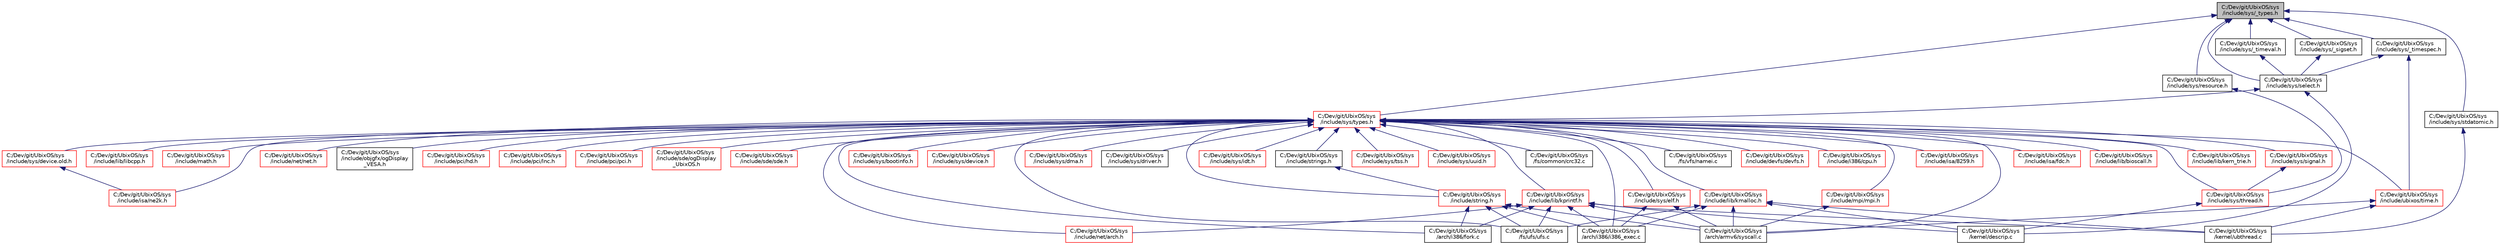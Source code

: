 digraph "C:/Dev/git/UbixOS/sys/include/sys/_types.h"
{
 // LATEX_PDF_SIZE
  edge [fontname="Helvetica",fontsize="10",labelfontname="Helvetica",labelfontsize="10"];
  node [fontname="Helvetica",fontsize="10",shape=record];
  Node1 [label="C:/Dev/git/UbixOS/sys\l/include/sys/_types.h",height=0.2,width=0.4,color="black", fillcolor="grey75", style="filled", fontcolor="black",tooltip=" "];
  Node1 -> Node2 [dir="back",color="midnightblue",fontsize="10",style="solid",fontname="Helvetica"];
  Node2 [label="C:/Dev/git/UbixOS/sys\l/include/sys/_sigset.h",height=0.2,width=0.4,color="black", fillcolor="white", style="filled",URL="$__sigset_8h.html",tooltip=" "];
  Node2 -> Node3 [dir="back",color="midnightblue",fontsize="10",style="solid",fontname="Helvetica"];
  Node3 [label="C:/Dev/git/UbixOS/sys\l/include/sys/select.h",height=0.2,width=0.4,color="black", fillcolor="white", style="filled",URL="$select_8h.html",tooltip=" "];
  Node3 -> Node4 [dir="back",color="midnightblue",fontsize="10",style="solid",fontname="Helvetica"];
  Node4 [label="C:/Dev/git/UbixOS/sys\l/include/sys/types.h",height=0.2,width=0.4,color="red", fillcolor="white", style="filled",URL="$include_2sys_2types_8h.html",tooltip=" "];
  Node4 -> Node5 [dir="back",color="midnightblue",fontsize="10",style="solid",fontname="Helvetica"];
  Node5 [label="C:/Dev/git/UbixOS/sys\l/arch/armv6/syscall.c",height=0.2,width=0.4,color="black", fillcolor="white", style="filled",URL="$arch_2armv6_2syscall_8c.html",tooltip=" "];
  Node4 -> Node6 [dir="back",color="midnightblue",fontsize="10",style="solid",fontname="Helvetica"];
  Node6 [label="C:/Dev/git/UbixOS/sys\l/arch/i386/fork.c",height=0.2,width=0.4,color="black", fillcolor="white", style="filled",URL="$i386_2fork_8c.html",tooltip=" "];
  Node4 -> Node7 [dir="back",color="midnightblue",fontsize="10",style="solid",fontname="Helvetica"];
  Node7 [label="C:/Dev/git/UbixOS/sys\l/arch/i386/i386_exec.c",height=0.2,width=0.4,color="black", fillcolor="white", style="filled",URL="$i386__exec_8c.html",tooltip=" "];
  Node4 -> Node8 [dir="back",color="midnightblue",fontsize="10",style="solid",fontname="Helvetica"];
  Node8 [label="C:/Dev/git/UbixOS/sys\l/fs/common/crc32.c",height=0.2,width=0.4,color="black", fillcolor="white", style="filled",URL="$crc32_8c.html",tooltip=" "];
  Node4 -> Node9 [dir="back",color="midnightblue",fontsize="10",style="solid",fontname="Helvetica"];
  Node9 [label="C:/Dev/git/UbixOS/sys\l/fs/ufs/ufs.c",height=0.2,width=0.4,color="black", fillcolor="white", style="filled",URL="$ufs_8c.html",tooltip=" "];
  Node4 -> Node10 [dir="back",color="midnightblue",fontsize="10",style="solid",fontname="Helvetica"];
  Node10 [label="C:/Dev/git/UbixOS/sys\l/fs/vfs/namei.c",height=0.2,width=0.4,color="black", fillcolor="white", style="filled",URL="$namei_8c.html",tooltip=" "];
  Node4 -> Node11 [dir="back",color="midnightblue",fontsize="10",style="solid",fontname="Helvetica"];
  Node11 [label="C:/Dev/git/UbixOS/sys\l/include/devfs/devfs.h",height=0.2,width=0.4,color="red", fillcolor="white", style="filled",URL="$devfs_8h.html",tooltip=" "];
  Node4 -> Node17 [dir="back",color="midnightblue",fontsize="10",style="solid",fontname="Helvetica"];
  Node17 [label="C:/Dev/git/UbixOS/sys\l/include/i386/cpu.h",height=0.2,width=0.4,color="red", fillcolor="white", style="filled",URL="$i386_2cpu_8h.html",tooltip=" "];
  Node4 -> Node144 [dir="back",color="midnightblue",fontsize="10",style="solid",fontname="Helvetica"];
  Node144 [label="C:/Dev/git/UbixOS/sys\l/include/isa/8259.h",height=0.2,width=0.4,color="red", fillcolor="white", style="filled",URL="$8259_8h.html",tooltip=" "];
  Node4 -> Node150 [dir="back",color="midnightblue",fontsize="10",style="solid",fontname="Helvetica"];
  Node150 [label="C:/Dev/git/UbixOS/sys\l/include/isa/fdc.h",height=0.2,width=0.4,color="red", fillcolor="white", style="filled",URL="$fdc_8h.html",tooltip=" "];
  Node4 -> Node151 [dir="back",color="midnightblue",fontsize="10",style="solid",fontname="Helvetica"];
  Node151 [label="C:/Dev/git/UbixOS/sys\l/include/isa/ne2k.h",height=0.2,width=0.4,color="red", fillcolor="white", style="filled",URL="$ne2k_8h.html",tooltip=" "];
  Node4 -> Node152 [dir="back",color="midnightblue",fontsize="10",style="solid",fontname="Helvetica"];
  Node152 [label="C:/Dev/git/UbixOS/sys\l/include/lib/bioscall.h",height=0.2,width=0.4,color="red", fillcolor="white", style="filled",URL="$bioscall_8h.html",tooltip=" "];
  Node4 -> Node153 [dir="back",color="midnightblue",fontsize="10",style="solid",fontname="Helvetica"];
  Node153 [label="C:/Dev/git/UbixOS/sys\l/include/lib/kern_trie.h",height=0.2,width=0.4,color="red", fillcolor="white", style="filled",URL="$kern__trie_8h.html",tooltip=" "];
  Node4 -> Node155 [dir="back",color="midnightblue",fontsize="10",style="solid",fontname="Helvetica"];
  Node155 [label="C:/Dev/git/UbixOS/sys\l/include/lib/kmalloc.h",height=0.2,width=0.4,color="red", fillcolor="white", style="filled",URL="$kmalloc_8h.html",tooltip=" "];
  Node155 -> Node5 [dir="back",color="midnightblue",fontsize="10",style="solid",fontname="Helvetica"];
  Node155 -> Node7 [dir="back",color="midnightblue",fontsize="10",style="solid",fontname="Helvetica"];
  Node155 -> Node9 [dir="back",color="midnightblue",fontsize="10",style="solid",fontname="Helvetica"];
  Node155 -> Node28 [dir="back",color="midnightblue",fontsize="10",style="solid",fontname="Helvetica"];
  Node28 [label="C:/Dev/git/UbixOS/sys\l/kernel/descrip.c",height=0.2,width=0.4,color="black", fillcolor="white", style="filled",URL="$descrip_8c.html",tooltip=" "];
  Node155 -> Node77 [dir="back",color="midnightblue",fontsize="10",style="solid",fontname="Helvetica"];
  Node77 [label="C:/Dev/git/UbixOS/sys\l/kernel/ubthread.c",height=0.2,width=0.4,color="black", fillcolor="white", style="filled",URL="$ubthread_8c.html",tooltip=" "];
  Node4 -> Node160 [dir="back",color="midnightblue",fontsize="10",style="solid",fontname="Helvetica"];
  Node160 [label="C:/Dev/git/UbixOS/sys\l/include/lib/kprintf.h",height=0.2,width=0.4,color="red", fillcolor="white", style="filled",URL="$kprintf_8h.html",tooltip=" "];
  Node160 -> Node5 [dir="back",color="midnightblue",fontsize="10",style="solid",fontname="Helvetica"];
  Node160 -> Node6 [dir="back",color="midnightblue",fontsize="10",style="solid",fontname="Helvetica"];
  Node160 -> Node7 [dir="back",color="midnightblue",fontsize="10",style="solid",fontname="Helvetica"];
  Node160 -> Node9 [dir="back",color="midnightblue",fontsize="10",style="solid",fontname="Helvetica"];
  Node160 -> Node161 [dir="back",color="midnightblue",fontsize="10",style="solid",fontname="Helvetica"];
  Node161 [label="C:/Dev/git/UbixOS/sys\l/include/net/arch.h",height=0.2,width=0.4,color="red", fillcolor="white", style="filled",URL="$arch_8h.html",tooltip=" "];
  Node160 -> Node28 [dir="back",color="midnightblue",fontsize="10",style="solid",fontname="Helvetica"];
  Node160 -> Node77 [dir="back",color="midnightblue",fontsize="10",style="solid",fontname="Helvetica"];
  Node4 -> Node294 [dir="back",color="midnightblue",fontsize="10",style="solid",fontname="Helvetica"];
  Node294 [label="C:/Dev/git/UbixOS/sys\l/include/lib/libcpp.h",height=0.2,width=0.4,color="red", fillcolor="white", style="filled",URL="$libcpp_8h.html",tooltip=" "];
  Node4 -> Node295 [dir="back",color="midnightblue",fontsize="10",style="solid",fontname="Helvetica"];
  Node295 [label="C:/Dev/git/UbixOS/sys\l/include/math.h",height=0.2,width=0.4,color="red", fillcolor="white", style="filled",URL="$math_8h.html",tooltip=" "];
  Node4 -> Node108 [dir="back",color="midnightblue",fontsize="10",style="solid",fontname="Helvetica"];
  Node108 [label="C:/Dev/git/UbixOS/sys\l/include/mpi/mpi.h",height=0.2,width=0.4,color="red", fillcolor="white", style="filled",URL="$mpi_8h.html",tooltip=" "];
  Node108 -> Node5 [dir="back",color="midnightblue",fontsize="10",style="solid",fontname="Helvetica"];
  Node4 -> Node161 [dir="back",color="midnightblue",fontsize="10",style="solid",fontname="Helvetica"];
  Node4 -> Node181 [dir="back",color="midnightblue",fontsize="10",style="solid",fontname="Helvetica"];
  Node181 [label="C:/Dev/git/UbixOS/sys\l/include/net/net.h",height=0.2,width=0.4,color="red", fillcolor="white", style="filled",URL="$net_8h.html",tooltip=" "];
  Node4 -> Node298 [dir="back",color="midnightblue",fontsize="10",style="solid",fontname="Helvetica"];
  Node298 [label="C:/Dev/git/UbixOS/sys\l/include/objgfx/ogDisplay\l_VESA.h",height=0.2,width=0.4,color="black", fillcolor="white", style="filled",URL="$ogDisplay__VESA_8h.html",tooltip=" "];
  Node4 -> Node67 [dir="back",color="midnightblue",fontsize="10",style="solid",fontname="Helvetica"];
  Node67 [label="C:/Dev/git/UbixOS/sys\l/include/pci/hd.h",height=0.2,width=0.4,color="red", fillcolor="white", style="filled",URL="$hd_8h.html",tooltip=" "];
  Node4 -> Node299 [dir="back",color="midnightblue",fontsize="10",style="solid",fontname="Helvetica"];
  Node299 [label="C:/Dev/git/UbixOS/sys\l/include/pci/lnc.h",height=0.2,width=0.4,color="red", fillcolor="white", style="filled",URL="$lnc_8h.html",tooltip=" "];
  Node4 -> Node300 [dir="back",color="midnightblue",fontsize="10",style="solid",fontname="Helvetica"];
  Node300 [label="C:/Dev/git/UbixOS/sys\l/include/pci/pci.h",height=0.2,width=0.4,color="red", fillcolor="white", style="filled",URL="$pci_8h.html",tooltip=" "];
  Node4 -> Node301 [dir="back",color="midnightblue",fontsize="10",style="solid",fontname="Helvetica"];
  Node301 [label="C:/Dev/git/UbixOS/sys\l/include/sde/ogDisplay\l_UbixOS.h",height=0.2,width=0.4,color="red", fillcolor="white", style="filled",URL="$ogDisplay__UbixOS_8h.html",tooltip=" "];
  Node4 -> Node45 [dir="back",color="midnightblue",fontsize="10",style="solid",fontname="Helvetica"];
  Node45 [label="C:/Dev/git/UbixOS/sys\l/include/sde/sde.h",height=0.2,width=0.4,color="red", fillcolor="white", style="filled",URL="$sde_8h.html",tooltip=" "];
  Node4 -> Node302 [dir="back",color="midnightblue",fontsize="10",style="solid",fontname="Helvetica"];
  Node302 [label="C:/Dev/git/UbixOS/sys\l/include/string.h",height=0.2,width=0.4,color="red", fillcolor="white", style="filled",URL="$string_8h.html",tooltip=" "];
  Node302 -> Node5 [dir="back",color="midnightblue",fontsize="10",style="solid",fontname="Helvetica"];
  Node302 -> Node6 [dir="back",color="midnightblue",fontsize="10",style="solid",fontname="Helvetica"];
  Node302 -> Node7 [dir="back",color="midnightblue",fontsize="10",style="solid",fontname="Helvetica"];
  Node302 -> Node9 [dir="back",color="midnightblue",fontsize="10",style="solid",fontname="Helvetica"];
  Node4 -> Node316 [dir="back",color="midnightblue",fontsize="10",style="solid",fontname="Helvetica"];
  Node316 [label="C:/Dev/git/UbixOS/sys\l/include/strings.h",height=0.2,width=0.4,color="black", fillcolor="white", style="filled",URL="$strings_8h.html",tooltip=" "];
  Node316 -> Node302 [dir="back",color="midnightblue",fontsize="10",style="solid",fontname="Helvetica"];
  Node4 -> Node317 [dir="back",color="midnightblue",fontsize="10",style="solid",fontname="Helvetica"];
  Node317 [label="C:/Dev/git/UbixOS/sys\l/include/sys/bootinfo.h",height=0.2,width=0.4,color="red", fillcolor="white", style="filled",URL="$bootinfo_8h.html",tooltip=" "];
  Node4 -> Node318 [dir="back",color="midnightblue",fontsize="10",style="solid",fontname="Helvetica"];
  Node318 [label="C:/Dev/git/UbixOS/sys\l/include/sys/device.h",height=0.2,width=0.4,color="red", fillcolor="white", style="filled",URL="$include_2sys_2device_8h.html",tooltip=" "];
  Node4 -> Node321 [dir="back",color="midnightblue",fontsize="10",style="solid",fontname="Helvetica"];
  Node321 [label="C:/Dev/git/UbixOS/sys\l/include/sys/device.old.h",height=0.2,width=0.4,color="red", fillcolor="white", style="filled",URL="$device_8old_8h.html",tooltip=" "];
  Node321 -> Node151 [dir="back",color="midnightblue",fontsize="10",style="solid",fontname="Helvetica"];
  Node4 -> Node322 [dir="back",color="midnightblue",fontsize="10",style="solid",fontname="Helvetica"];
  Node322 [label="C:/Dev/git/UbixOS/sys\l/include/sys/dma.h",height=0.2,width=0.4,color="red", fillcolor="white", style="filled",URL="$dma_8h.html",tooltip=" "];
  Node4 -> Node324 [dir="back",color="midnightblue",fontsize="10",style="solid",fontname="Helvetica"];
  Node324 [label="C:/Dev/git/UbixOS/sys\l/include/sys/driver.h",height=0.2,width=0.4,color="black", fillcolor="white", style="filled",URL="$driver_8h.html",tooltip=" "];
  Node4 -> Node134 [dir="back",color="midnightblue",fontsize="10",style="solid",fontname="Helvetica"];
  Node134 [label="C:/Dev/git/UbixOS/sys\l/include/sys/elf.h",height=0.2,width=0.4,color="red", fillcolor="white", style="filled",URL="$sys_2elf_8h.html",tooltip=" "];
  Node134 -> Node5 [dir="back",color="midnightblue",fontsize="10",style="solid",fontname="Helvetica"];
  Node134 -> Node7 [dir="back",color="midnightblue",fontsize="10",style="solid",fontname="Helvetica"];
  Node4 -> Node325 [dir="back",color="midnightblue",fontsize="10",style="solid",fontname="Helvetica"];
  Node325 [label="C:/Dev/git/UbixOS/sys\l/include/sys/idt.h",height=0.2,width=0.4,color="red", fillcolor="white", style="filled",URL="$idt_8h.html",tooltip=" "];
  Node4 -> Node326 [dir="back",color="midnightblue",fontsize="10",style="solid",fontname="Helvetica"];
  Node326 [label="C:/Dev/git/UbixOS/sys\l/include/sys/signal.h",height=0.2,width=0.4,color="red", fillcolor="white", style="filled",URL="$sys_2signal_8h.html",tooltip=" "];
  Node326 -> Node21 [dir="back",color="midnightblue",fontsize="10",style="solid",fontname="Helvetica"];
  Node21 [label="C:/Dev/git/UbixOS/sys\l/include/sys/thread.h",height=0.2,width=0.4,color="red", fillcolor="white", style="filled",URL="$thread_8h.html",tooltip=" "];
  Node21 -> Node28 [dir="back",color="midnightblue",fontsize="10",style="solid",fontname="Helvetica"];
  Node4 -> Node21 [dir="back",color="midnightblue",fontsize="10",style="solid",fontname="Helvetica"];
  Node4 -> Node327 [dir="back",color="midnightblue",fontsize="10",style="solid",fontname="Helvetica"];
  Node327 [label="C:/Dev/git/UbixOS/sys\l/include/sys/tss.h",height=0.2,width=0.4,color="red", fillcolor="white", style="filled",URL="$tss_8h.html",tooltip=" "];
  Node4 -> Node328 [dir="back",color="midnightblue",fontsize="10",style="solid",fontname="Helvetica"];
  Node328 [label="C:/Dev/git/UbixOS/sys\l/include/sys/uuid.h",height=0.2,width=0.4,color="red", fillcolor="white", style="filled",URL="$uuid_8h.html",tooltip=" "];
  Node4 -> Node337 [dir="back",color="midnightblue",fontsize="10",style="solid",fontname="Helvetica"];
  Node337 [label="C:/Dev/git/UbixOS/sys\l/include/ubixos/time.h",height=0.2,width=0.4,color="red", fillcolor="white", style="filled",URL="$time_8h.html",tooltip=" "];
  Node337 -> Node5 [dir="back",color="midnightblue",fontsize="10",style="solid",fontname="Helvetica"];
  Node337 -> Node77 [dir="back",color="midnightblue",fontsize="10",style="solid",fontname="Helvetica"];
  Node3 -> Node28 [dir="back",color="midnightblue",fontsize="10",style="solid",fontname="Helvetica"];
  Node1 -> Node349 [dir="back",color="midnightblue",fontsize="10",style="solid",fontname="Helvetica"];
  Node349 [label="C:/Dev/git/UbixOS/sys\l/include/sys/_timespec.h",height=0.2,width=0.4,color="black", fillcolor="white", style="filled",URL="$__timespec_8h.html",tooltip=" "];
  Node349 -> Node3 [dir="back",color="midnightblue",fontsize="10",style="solid",fontname="Helvetica"];
  Node349 -> Node337 [dir="back",color="midnightblue",fontsize="10",style="solid",fontname="Helvetica"];
  Node1 -> Node350 [dir="back",color="midnightblue",fontsize="10",style="solid",fontname="Helvetica"];
  Node350 [label="C:/Dev/git/UbixOS/sys\l/include/sys/_timeval.h",height=0.2,width=0.4,color="black", fillcolor="white", style="filled",URL="$__timeval_8h.html",tooltip=" "];
  Node350 -> Node3 [dir="back",color="midnightblue",fontsize="10",style="solid",fontname="Helvetica"];
  Node1 -> Node351 [dir="back",color="midnightblue",fontsize="10",style="solid",fontname="Helvetica"];
  Node351 [label="C:/Dev/git/UbixOS/sys\l/include/sys/resource.h",height=0.2,width=0.4,color="black", fillcolor="white", style="filled",URL="$resource_8h.html",tooltip=" "];
  Node351 -> Node21 [dir="back",color="midnightblue",fontsize="10",style="solid",fontname="Helvetica"];
  Node1 -> Node3 [dir="back",color="midnightblue",fontsize="10",style="solid",fontname="Helvetica"];
  Node1 -> Node352 [dir="back",color="midnightblue",fontsize="10",style="solid",fontname="Helvetica"];
  Node352 [label="C:/Dev/git/UbixOS/sys\l/include/sys/stdatomic.h",height=0.2,width=0.4,color="black", fillcolor="white", style="filled",URL="$stdatomic_8h.html",tooltip=" "];
  Node352 -> Node77 [dir="back",color="midnightblue",fontsize="10",style="solid",fontname="Helvetica"];
  Node1 -> Node4 [dir="back",color="midnightblue",fontsize="10",style="solid",fontname="Helvetica"];
}
